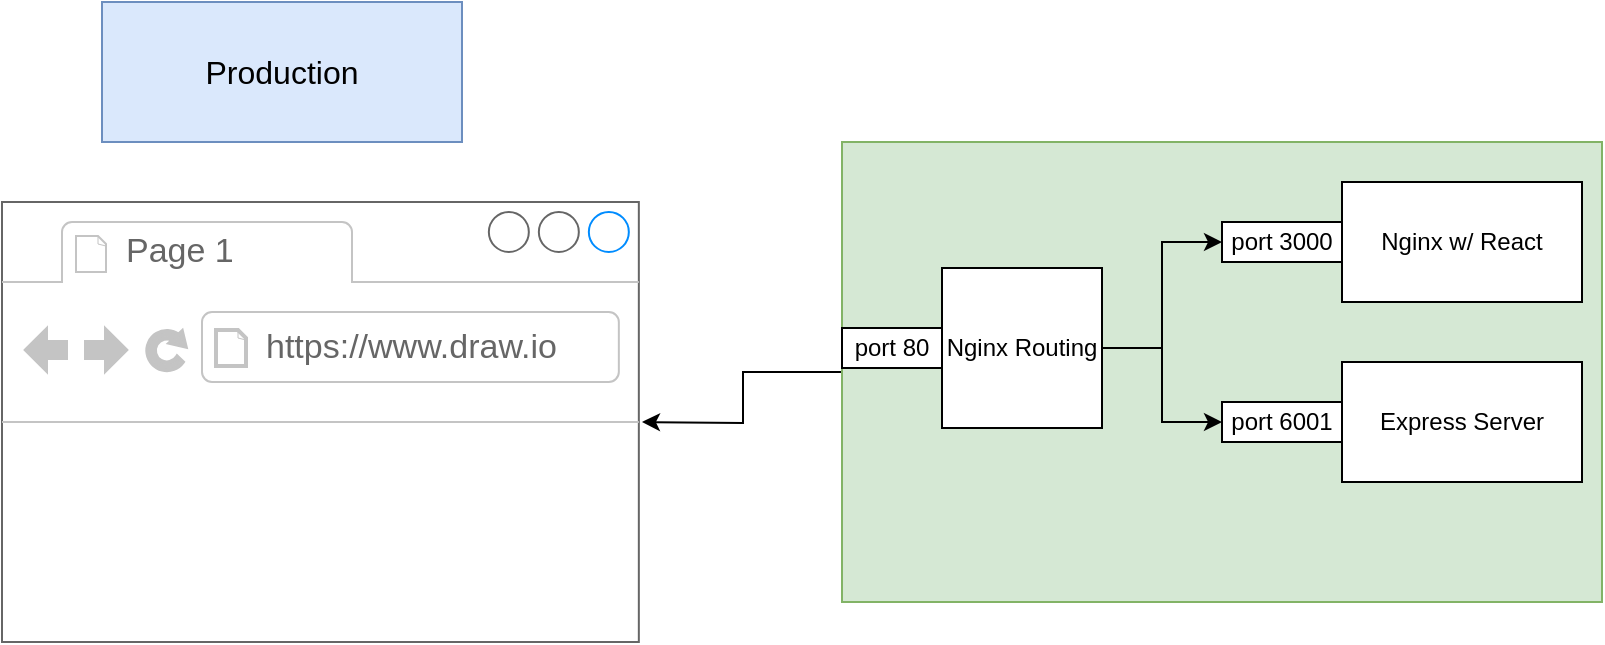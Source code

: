 <mxfile version="13.10.4" type="github">
  <diagram id="tEDU350-TgOm2chege9t" name="Page-1">
    <mxGraphModel dx="1185" dy="635" grid="1" gridSize="10" guides="1" tooltips="1" connect="1" arrows="1" fold="1" page="1" pageScale="1" pageWidth="827" pageHeight="1169" math="0" shadow="0">
      <root>
        <mxCell id="0" />
        <mxCell id="1" parent="0" />
        <mxCell id="PXJLfqva-nX_iTWnDKEe-1" value="&lt;font style=&quot;font-size: 16px&quot;&gt;Production&lt;/font&gt;" style="rounded=0;whiteSpace=wrap;html=1;fillColor=#dae8fc;strokeColor=#6c8ebf;" vertex="1" parent="1">
          <mxGeometry x="60" y="100" width="180" height="70" as="geometry" />
        </mxCell>
        <mxCell id="PXJLfqva-nX_iTWnDKEe-2" value="" style="strokeWidth=1;shadow=0;dashed=0;align=center;html=1;shape=mxgraph.mockup.containers.browserWindow;rSize=0;strokeColor=#666666;strokeColor2=#008cff;strokeColor3=#c4c4c4;mainText=,;recursiveResize=0;" vertex="1" parent="1">
          <mxGeometry x="10" y="200" width="318.42" height="220" as="geometry" />
        </mxCell>
        <mxCell id="PXJLfqva-nX_iTWnDKEe-3" value="Page 1" style="strokeWidth=1;shadow=0;dashed=0;align=center;html=1;shape=mxgraph.mockup.containers.anchor;fontSize=17;fontColor=#666666;align=left;" vertex="1" parent="PXJLfqva-nX_iTWnDKEe-2">
          <mxGeometry x="60" y="12" width="110" height="26" as="geometry" />
        </mxCell>
        <mxCell id="PXJLfqva-nX_iTWnDKEe-4" value="https://www.draw.io" style="strokeWidth=1;shadow=0;dashed=0;align=center;html=1;shape=mxgraph.mockup.containers.anchor;rSize=0;fontSize=17;fontColor=#666666;align=left;" vertex="1" parent="PXJLfqva-nX_iTWnDKEe-2">
          <mxGeometry x="130" y="60" width="250" height="26" as="geometry" />
        </mxCell>
        <mxCell id="PXJLfqva-nX_iTWnDKEe-33" style="edgeStyle=orthogonalEdgeStyle;rounded=0;orthogonalLoop=1;jettySize=auto;html=1;endSize=6;strokeColor=#000000;" edge="1" parent="1" source="PXJLfqva-nX_iTWnDKEe-5">
          <mxGeometry relative="1" as="geometry">
            <mxPoint x="330" y="310" as="targetPoint" />
          </mxGeometry>
        </mxCell>
        <mxCell id="PXJLfqva-nX_iTWnDKEe-5" value="" style="rounded=0;whiteSpace=wrap;html=1;fillColor=#d5e8d4;strokeColor=#82b366;" vertex="1" parent="1">
          <mxGeometry x="430" y="170" width="380" height="230" as="geometry" />
        </mxCell>
        <mxCell id="PXJLfqva-nX_iTWnDKEe-11" value="Nginx w/ React" style="rounded=0;whiteSpace=wrap;html=1;" vertex="1" parent="1">
          <mxGeometry x="680" y="190" width="120" height="60" as="geometry" />
        </mxCell>
        <mxCell id="PXJLfqva-nX_iTWnDKEe-12" value="Express Server" style="rounded=0;whiteSpace=wrap;html=1;" vertex="1" parent="1">
          <mxGeometry x="680" y="280" width="120" height="60" as="geometry" />
        </mxCell>
        <mxCell id="PXJLfqva-nX_iTWnDKEe-13" value="port 6001" style="rounded=0;whiteSpace=wrap;html=1;" vertex="1" parent="1">
          <mxGeometry x="620" y="300" width="60" height="20" as="geometry" />
        </mxCell>
        <mxCell id="PXJLfqva-nX_iTWnDKEe-14" value="port 3000" style="rounded=0;whiteSpace=wrap;html=1;" vertex="1" parent="1">
          <mxGeometry x="620" y="210" width="60" height="20" as="geometry" />
        </mxCell>
        <mxCell id="PXJLfqva-nX_iTWnDKEe-29" style="edgeStyle=orthogonalEdgeStyle;rounded=0;orthogonalLoop=1;jettySize=auto;html=1;entryX=0;entryY=0.5;entryDx=0;entryDy=0;endSize=6;strokeColor=#000000;" edge="1" parent="1" source="PXJLfqva-nX_iTWnDKEe-16" target="PXJLfqva-nX_iTWnDKEe-13">
          <mxGeometry relative="1" as="geometry" />
        </mxCell>
        <mxCell id="PXJLfqva-nX_iTWnDKEe-30" style="edgeStyle=orthogonalEdgeStyle;rounded=0;orthogonalLoop=1;jettySize=auto;html=1;entryX=0;entryY=0.5;entryDx=0;entryDy=0;endSize=6;strokeColor=#000000;" edge="1" parent="1" source="PXJLfqva-nX_iTWnDKEe-16" target="PXJLfqva-nX_iTWnDKEe-14">
          <mxGeometry relative="1" as="geometry" />
        </mxCell>
        <mxCell id="PXJLfqva-nX_iTWnDKEe-16" value="Nginx Routing" style="whiteSpace=wrap;html=1;aspect=fixed;" vertex="1" parent="1">
          <mxGeometry x="480" y="233" width="80" height="80" as="geometry" />
        </mxCell>
        <mxCell id="PXJLfqva-nX_iTWnDKEe-15" value="port 80" style="rounded=0;whiteSpace=wrap;html=1;" vertex="1" parent="1">
          <mxGeometry x="430" y="263" width="50" height="20" as="geometry" />
        </mxCell>
      </root>
    </mxGraphModel>
  </diagram>
</mxfile>
